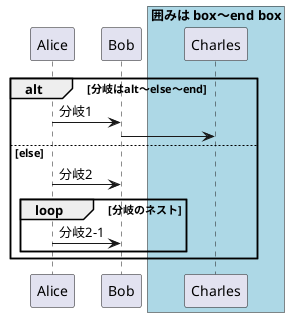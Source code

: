 @startuml シーケンス図3

participant Alice as A
participant Bob as B

box "囲みは box～end box" #LightBlue
participant Charles as C
end box

' 分岐は「end」まで。
alt  分岐はalt～else～end

  A -> B: 分岐1
  B -> C

else  else

  A -> B: 分岐2

  loop 分岐のネスト

    A -> B: 分岐2-1

  end

end

@enduml
